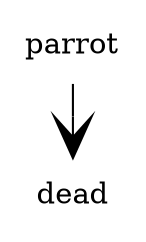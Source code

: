 digraph "pet-shop" {
	graph [rankdir=TB]
	node [shape=plaintext]
	edge [arrowhead=vee arrowsize=2]
	parrot
	dead
	parrot -> dead
}
